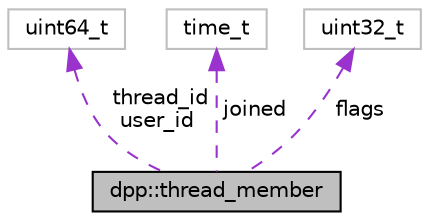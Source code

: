 digraph "dpp::thread_member"
{
 // INTERACTIVE_SVG=YES
 // LATEX_PDF_SIZE
  bgcolor="transparent";
  edge [fontname="Helvetica",fontsize="10",labelfontname="Helvetica",labelfontsize="10"];
  node [fontname="Helvetica",fontsize="10",shape=record];
  Node1 [label="dpp::thread_member",height=0.2,width=0.4,color="black", fillcolor="grey75", style="filled", fontcolor="black",tooltip="represents membership of a user with a thread"];
  Node2 -> Node1 [dir="back",color="darkorchid3",fontsize="10",style="dashed",label=" thread_id\nuser_id" ,fontname="Helvetica"];
  Node2 [label="uint64_t",height=0.2,width=0.4,color="grey75",tooltip=" "];
  Node3 -> Node1 [dir="back",color="darkorchid3",fontsize="10",style="dashed",label=" joined" ,fontname="Helvetica"];
  Node3 [label="time_t",height=0.2,width=0.4,color="grey75",tooltip=" "];
  Node4 -> Node1 [dir="back",color="darkorchid3",fontsize="10",style="dashed",label=" flags" ,fontname="Helvetica"];
  Node4 [label="uint32_t",height=0.2,width=0.4,color="grey75",tooltip=" "];
}
